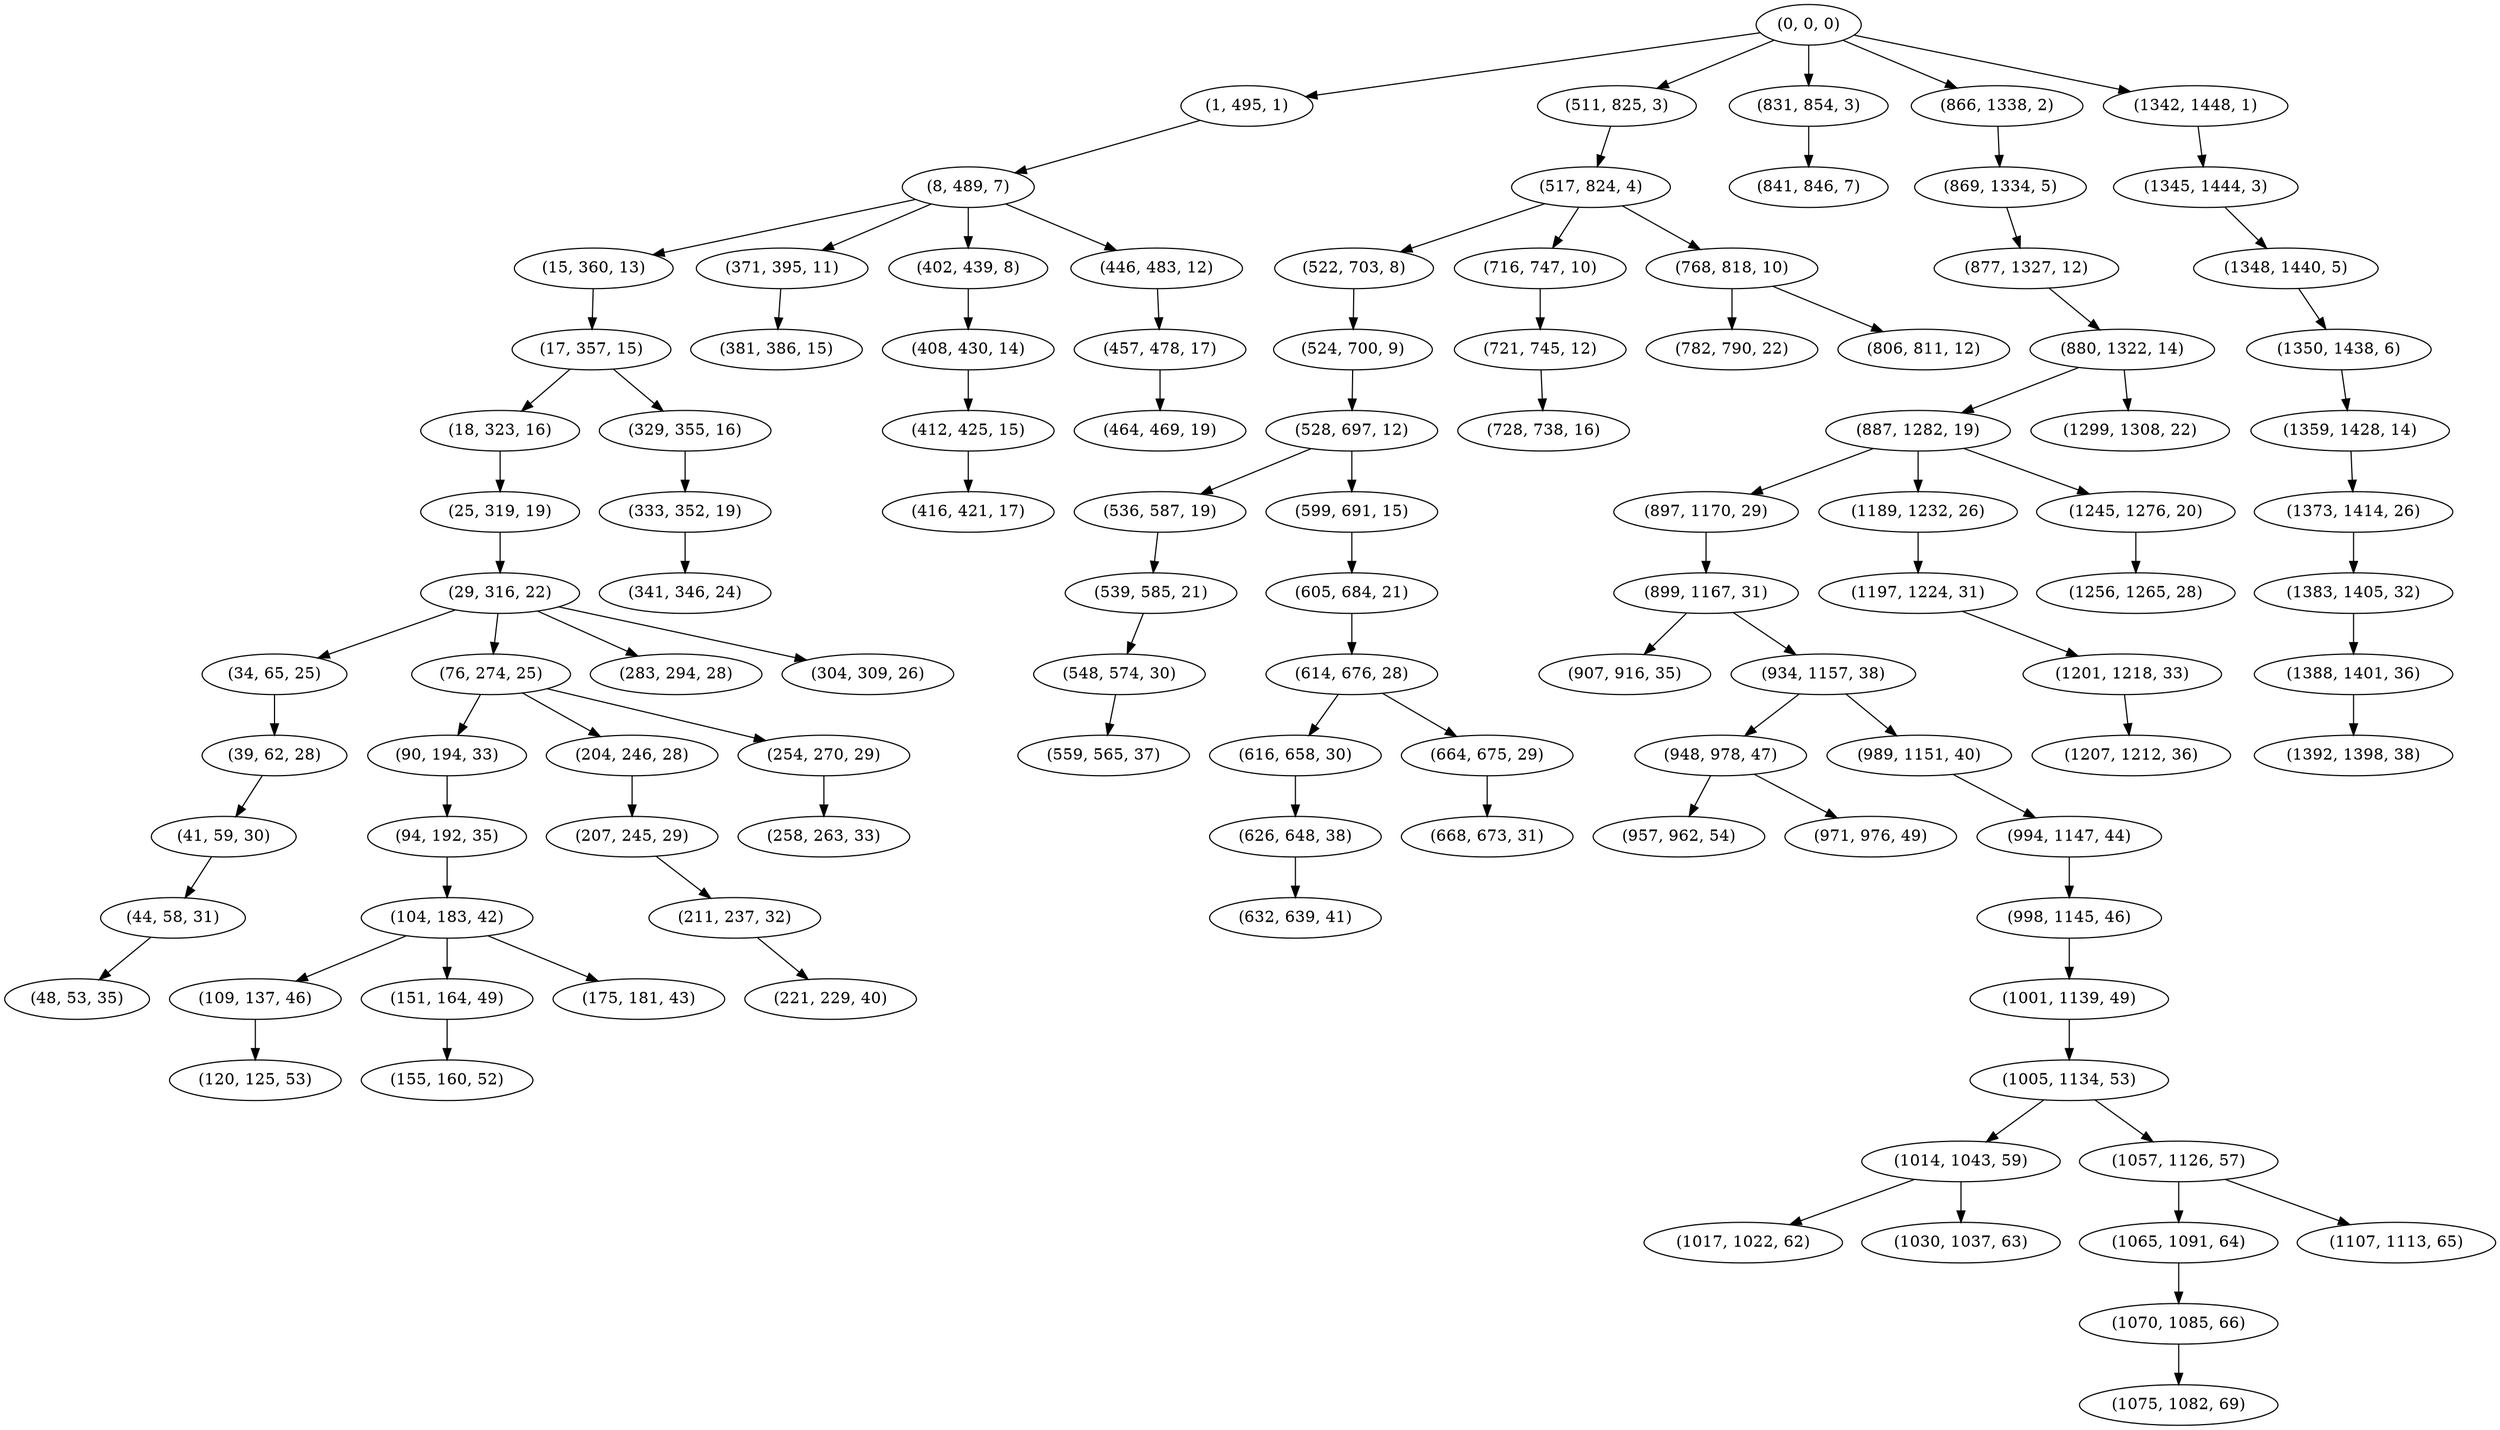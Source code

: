 digraph tree {
    "(0, 0, 0)";
    "(1, 495, 1)";
    "(8, 489, 7)";
    "(15, 360, 13)";
    "(17, 357, 15)";
    "(18, 323, 16)";
    "(25, 319, 19)";
    "(29, 316, 22)";
    "(34, 65, 25)";
    "(39, 62, 28)";
    "(41, 59, 30)";
    "(44, 58, 31)";
    "(48, 53, 35)";
    "(76, 274, 25)";
    "(90, 194, 33)";
    "(94, 192, 35)";
    "(104, 183, 42)";
    "(109, 137, 46)";
    "(120, 125, 53)";
    "(151, 164, 49)";
    "(155, 160, 52)";
    "(175, 181, 43)";
    "(204, 246, 28)";
    "(207, 245, 29)";
    "(211, 237, 32)";
    "(221, 229, 40)";
    "(254, 270, 29)";
    "(258, 263, 33)";
    "(283, 294, 28)";
    "(304, 309, 26)";
    "(329, 355, 16)";
    "(333, 352, 19)";
    "(341, 346, 24)";
    "(371, 395, 11)";
    "(381, 386, 15)";
    "(402, 439, 8)";
    "(408, 430, 14)";
    "(412, 425, 15)";
    "(416, 421, 17)";
    "(446, 483, 12)";
    "(457, 478, 17)";
    "(464, 469, 19)";
    "(511, 825, 3)";
    "(517, 824, 4)";
    "(522, 703, 8)";
    "(524, 700, 9)";
    "(528, 697, 12)";
    "(536, 587, 19)";
    "(539, 585, 21)";
    "(548, 574, 30)";
    "(559, 565, 37)";
    "(599, 691, 15)";
    "(605, 684, 21)";
    "(614, 676, 28)";
    "(616, 658, 30)";
    "(626, 648, 38)";
    "(632, 639, 41)";
    "(664, 675, 29)";
    "(668, 673, 31)";
    "(716, 747, 10)";
    "(721, 745, 12)";
    "(728, 738, 16)";
    "(768, 818, 10)";
    "(782, 790, 22)";
    "(806, 811, 12)";
    "(831, 854, 3)";
    "(841, 846, 7)";
    "(866, 1338, 2)";
    "(869, 1334, 5)";
    "(877, 1327, 12)";
    "(880, 1322, 14)";
    "(887, 1282, 19)";
    "(897, 1170, 29)";
    "(899, 1167, 31)";
    "(907, 916, 35)";
    "(934, 1157, 38)";
    "(948, 978, 47)";
    "(957, 962, 54)";
    "(971, 976, 49)";
    "(989, 1151, 40)";
    "(994, 1147, 44)";
    "(998, 1145, 46)";
    "(1001, 1139, 49)";
    "(1005, 1134, 53)";
    "(1014, 1043, 59)";
    "(1017, 1022, 62)";
    "(1030, 1037, 63)";
    "(1057, 1126, 57)";
    "(1065, 1091, 64)";
    "(1070, 1085, 66)";
    "(1075, 1082, 69)";
    "(1107, 1113, 65)";
    "(1189, 1232, 26)";
    "(1197, 1224, 31)";
    "(1201, 1218, 33)";
    "(1207, 1212, 36)";
    "(1245, 1276, 20)";
    "(1256, 1265, 28)";
    "(1299, 1308, 22)";
    "(1342, 1448, 1)";
    "(1345, 1444, 3)";
    "(1348, 1440, 5)";
    "(1350, 1438, 6)";
    "(1359, 1428, 14)";
    "(1373, 1414, 26)";
    "(1383, 1405, 32)";
    "(1388, 1401, 36)";
    "(1392, 1398, 38)";
    "(0, 0, 0)" -> "(1, 495, 1)";
    "(0, 0, 0)" -> "(511, 825, 3)";
    "(0, 0, 0)" -> "(831, 854, 3)";
    "(0, 0, 0)" -> "(866, 1338, 2)";
    "(0, 0, 0)" -> "(1342, 1448, 1)";
    "(1, 495, 1)" -> "(8, 489, 7)";
    "(8, 489, 7)" -> "(15, 360, 13)";
    "(8, 489, 7)" -> "(371, 395, 11)";
    "(8, 489, 7)" -> "(402, 439, 8)";
    "(8, 489, 7)" -> "(446, 483, 12)";
    "(15, 360, 13)" -> "(17, 357, 15)";
    "(17, 357, 15)" -> "(18, 323, 16)";
    "(17, 357, 15)" -> "(329, 355, 16)";
    "(18, 323, 16)" -> "(25, 319, 19)";
    "(25, 319, 19)" -> "(29, 316, 22)";
    "(29, 316, 22)" -> "(34, 65, 25)";
    "(29, 316, 22)" -> "(76, 274, 25)";
    "(29, 316, 22)" -> "(283, 294, 28)";
    "(29, 316, 22)" -> "(304, 309, 26)";
    "(34, 65, 25)" -> "(39, 62, 28)";
    "(39, 62, 28)" -> "(41, 59, 30)";
    "(41, 59, 30)" -> "(44, 58, 31)";
    "(44, 58, 31)" -> "(48, 53, 35)";
    "(76, 274, 25)" -> "(90, 194, 33)";
    "(76, 274, 25)" -> "(204, 246, 28)";
    "(76, 274, 25)" -> "(254, 270, 29)";
    "(90, 194, 33)" -> "(94, 192, 35)";
    "(94, 192, 35)" -> "(104, 183, 42)";
    "(104, 183, 42)" -> "(109, 137, 46)";
    "(104, 183, 42)" -> "(151, 164, 49)";
    "(104, 183, 42)" -> "(175, 181, 43)";
    "(109, 137, 46)" -> "(120, 125, 53)";
    "(151, 164, 49)" -> "(155, 160, 52)";
    "(204, 246, 28)" -> "(207, 245, 29)";
    "(207, 245, 29)" -> "(211, 237, 32)";
    "(211, 237, 32)" -> "(221, 229, 40)";
    "(254, 270, 29)" -> "(258, 263, 33)";
    "(329, 355, 16)" -> "(333, 352, 19)";
    "(333, 352, 19)" -> "(341, 346, 24)";
    "(371, 395, 11)" -> "(381, 386, 15)";
    "(402, 439, 8)" -> "(408, 430, 14)";
    "(408, 430, 14)" -> "(412, 425, 15)";
    "(412, 425, 15)" -> "(416, 421, 17)";
    "(446, 483, 12)" -> "(457, 478, 17)";
    "(457, 478, 17)" -> "(464, 469, 19)";
    "(511, 825, 3)" -> "(517, 824, 4)";
    "(517, 824, 4)" -> "(522, 703, 8)";
    "(517, 824, 4)" -> "(716, 747, 10)";
    "(517, 824, 4)" -> "(768, 818, 10)";
    "(522, 703, 8)" -> "(524, 700, 9)";
    "(524, 700, 9)" -> "(528, 697, 12)";
    "(528, 697, 12)" -> "(536, 587, 19)";
    "(528, 697, 12)" -> "(599, 691, 15)";
    "(536, 587, 19)" -> "(539, 585, 21)";
    "(539, 585, 21)" -> "(548, 574, 30)";
    "(548, 574, 30)" -> "(559, 565, 37)";
    "(599, 691, 15)" -> "(605, 684, 21)";
    "(605, 684, 21)" -> "(614, 676, 28)";
    "(614, 676, 28)" -> "(616, 658, 30)";
    "(614, 676, 28)" -> "(664, 675, 29)";
    "(616, 658, 30)" -> "(626, 648, 38)";
    "(626, 648, 38)" -> "(632, 639, 41)";
    "(664, 675, 29)" -> "(668, 673, 31)";
    "(716, 747, 10)" -> "(721, 745, 12)";
    "(721, 745, 12)" -> "(728, 738, 16)";
    "(768, 818, 10)" -> "(782, 790, 22)";
    "(768, 818, 10)" -> "(806, 811, 12)";
    "(831, 854, 3)" -> "(841, 846, 7)";
    "(866, 1338, 2)" -> "(869, 1334, 5)";
    "(869, 1334, 5)" -> "(877, 1327, 12)";
    "(877, 1327, 12)" -> "(880, 1322, 14)";
    "(880, 1322, 14)" -> "(887, 1282, 19)";
    "(880, 1322, 14)" -> "(1299, 1308, 22)";
    "(887, 1282, 19)" -> "(897, 1170, 29)";
    "(887, 1282, 19)" -> "(1189, 1232, 26)";
    "(887, 1282, 19)" -> "(1245, 1276, 20)";
    "(897, 1170, 29)" -> "(899, 1167, 31)";
    "(899, 1167, 31)" -> "(907, 916, 35)";
    "(899, 1167, 31)" -> "(934, 1157, 38)";
    "(934, 1157, 38)" -> "(948, 978, 47)";
    "(934, 1157, 38)" -> "(989, 1151, 40)";
    "(948, 978, 47)" -> "(957, 962, 54)";
    "(948, 978, 47)" -> "(971, 976, 49)";
    "(989, 1151, 40)" -> "(994, 1147, 44)";
    "(994, 1147, 44)" -> "(998, 1145, 46)";
    "(998, 1145, 46)" -> "(1001, 1139, 49)";
    "(1001, 1139, 49)" -> "(1005, 1134, 53)";
    "(1005, 1134, 53)" -> "(1014, 1043, 59)";
    "(1005, 1134, 53)" -> "(1057, 1126, 57)";
    "(1014, 1043, 59)" -> "(1017, 1022, 62)";
    "(1014, 1043, 59)" -> "(1030, 1037, 63)";
    "(1057, 1126, 57)" -> "(1065, 1091, 64)";
    "(1057, 1126, 57)" -> "(1107, 1113, 65)";
    "(1065, 1091, 64)" -> "(1070, 1085, 66)";
    "(1070, 1085, 66)" -> "(1075, 1082, 69)";
    "(1189, 1232, 26)" -> "(1197, 1224, 31)";
    "(1197, 1224, 31)" -> "(1201, 1218, 33)";
    "(1201, 1218, 33)" -> "(1207, 1212, 36)";
    "(1245, 1276, 20)" -> "(1256, 1265, 28)";
    "(1342, 1448, 1)" -> "(1345, 1444, 3)";
    "(1345, 1444, 3)" -> "(1348, 1440, 5)";
    "(1348, 1440, 5)" -> "(1350, 1438, 6)";
    "(1350, 1438, 6)" -> "(1359, 1428, 14)";
    "(1359, 1428, 14)" -> "(1373, 1414, 26)";
    "(1373, 1414, 26)" -> "(1383, 1405, 32)";
    "(1383, 1405, 32)" -> "(1388, 1401, 36)";
    "(1388, 1401, 36)" -> "(1392, 1398, 38)";
}
